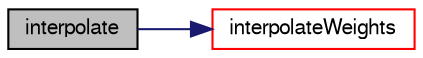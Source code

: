 digraph "interpolate"
{
  bgcolor="transparent";
  edge [fontname="FreeSans",fontsize="10",labelfontname="FreeSans",labelfontsize="10"];
  node [fontname="FreeSans",fontsize="10",shape=record];
  rankdir="LR";
  Node337 [label="interpolate",height=0.2,width=0.4,color="black", fillcolor="grey75", style="filled", fontcolor="black"];
  Node337 -> Node338 [color="midnightblue",fontsize="10",style="solid",fontname="FreeSans"];
  Node338 [label="interpolateWeights",height=0.2,width=0.4,color="red",URL="$a23482.html#a985fd3aaafc11d32fedb33d41ea0b6f8",tooltip="Return the interpolation indices and gradient. "];
}
